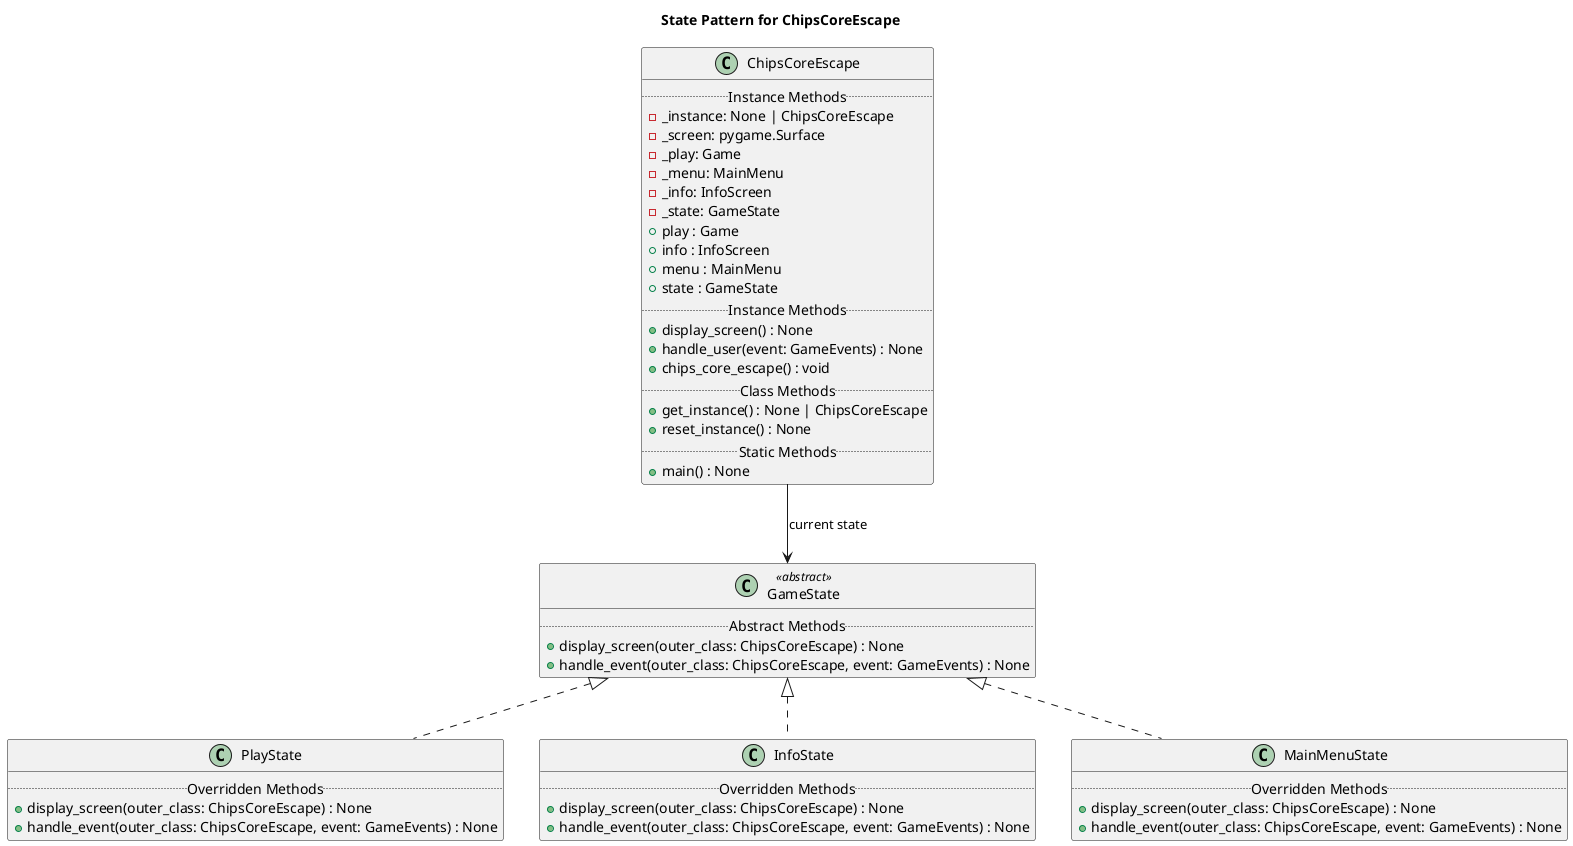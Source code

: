 @startuml
title "State Pattern for ChipsCoreEscape"

class GameState <<abstract>>{
    ..Abstract Methods..
    + display_screen(outer_class: ChipsCoreEscape) : None
    + handle_event(outer_class: ChipsCoreEscape, event: GameEvents) : None
}

class PlayState implements GameState{
    ..Overridden Methods..
    + display_screen(outer_class: ChipsCoreEscape) : None
    + handle_event(outer_class: ChipsCoreEscape, event: GameEvents) : None
}

class InfoState implements GameState{
    ..Overridden Methods..
    + display_screen(outer_class: ChipsCoreEscape) : None
    + handle_event(outer_class: ChipsCoreEscape, event: GameEvents) : None
}

class MainMenuState implements GameState {
    ..Overridden Methods..
    + display_screen(outer_class: ChipsCoreEscape) : None
    + handle_event(outer_class: ChipsCoreEscape, event: GameEvents) : None
}

class ChipsCoreEscape {
    ..Instance Methods..
    - _instance: None | ChipsCoreEscape
    - _screen: pygame.Surface
    - _play: Game
    - _menu: MainMenu
    - _info: InfoScreen
    - _state: GameState
    + play : Game
    + info : InfoScreen
    + menu : MainMenu
    + state : GameState
    ..Instance Methods..
    + display_screen() : None
    + handle_user(event: GameEvents) : None
    + chips_core_escape() : void
    ..Class Methods..
    + get_instance() : None | ChipsCoreEscape
    + reset_instance() : None
    ..Static Methods..
    + main() : None
}

ChipsCoreEscape --> GameState : "current state"

@enduml
